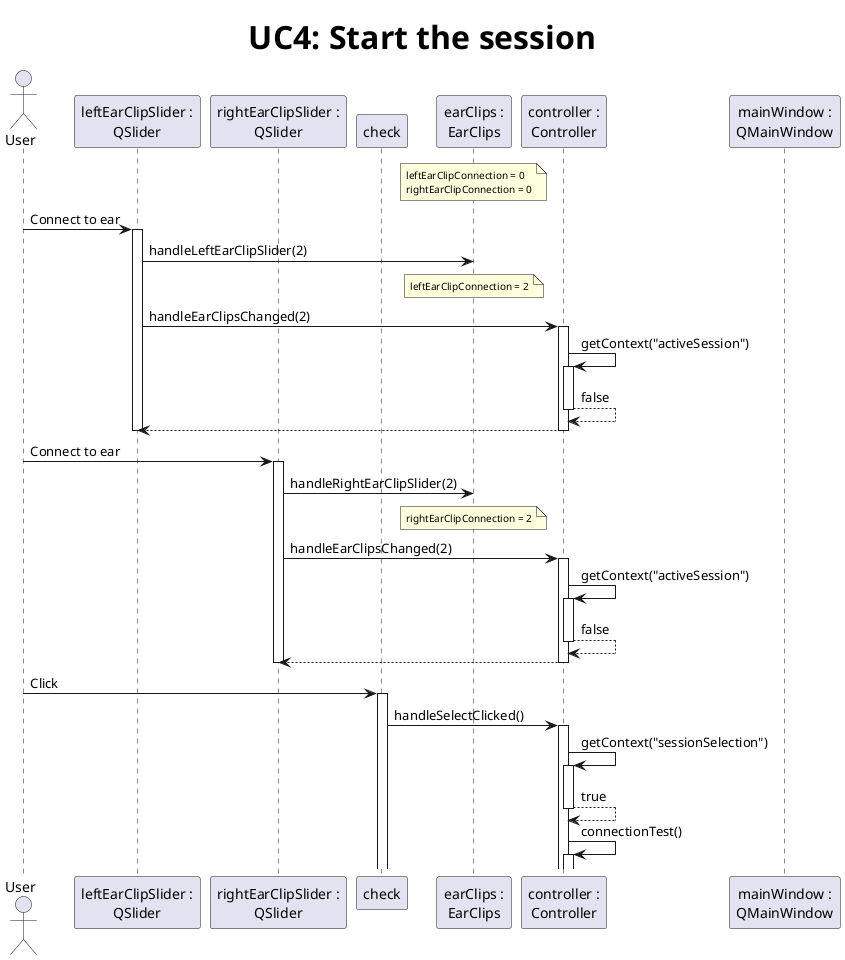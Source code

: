 @startuml UC4-activateSession

title <size:32>**UC4:** Start the session

actor       User as user
participant "leftEarClipSlider :\nQSlider" as leftSlider
participant "rightEarClipSlider :\nQSlider" as rightSlider
' TODO
participant check
participant "earClips :\nEarClips" as earClips
participant "controller :\nController" as controller
participant "mainWindow :\nQMainWindow" as mainWindow

note over earClips: <size:10>leftEarClipConnection = 0 \n<size:10>rightEarClipConnection = 0

user -> leftSlider ++ : Connect to ear
leftSlider -> earClips : handleLeftEarClipSlider(2)
note over earClips: <size:10>leftEarClipConnection = 2
leftSlider -> controller ++ : handleEarClipsChanged(2)
controller -> controller ++ : getContext("activeSession")
return false
return
leftSlider --

user -> rightSlider ++ : Connect to ear
rightSlider -> earClips : handleRightEarClipSlider(2)
note over earClips: <size:10>rightEarClipConnection = 2
rightSlider -> controller ++ : handleEarClipsChanged(2)
controller -> controller ++ : getContext("activeSession")
return false
return
rightSlider --

' TODO user connect earclips to device

' user clicks checkmark
user -> check ++ : Click
check -> controller ++ : handleSelectClicked()
controller -> controller ++ : getContext("sessionSelection")
return true
controller -> controller ++ : connectionTest()

@enduml
